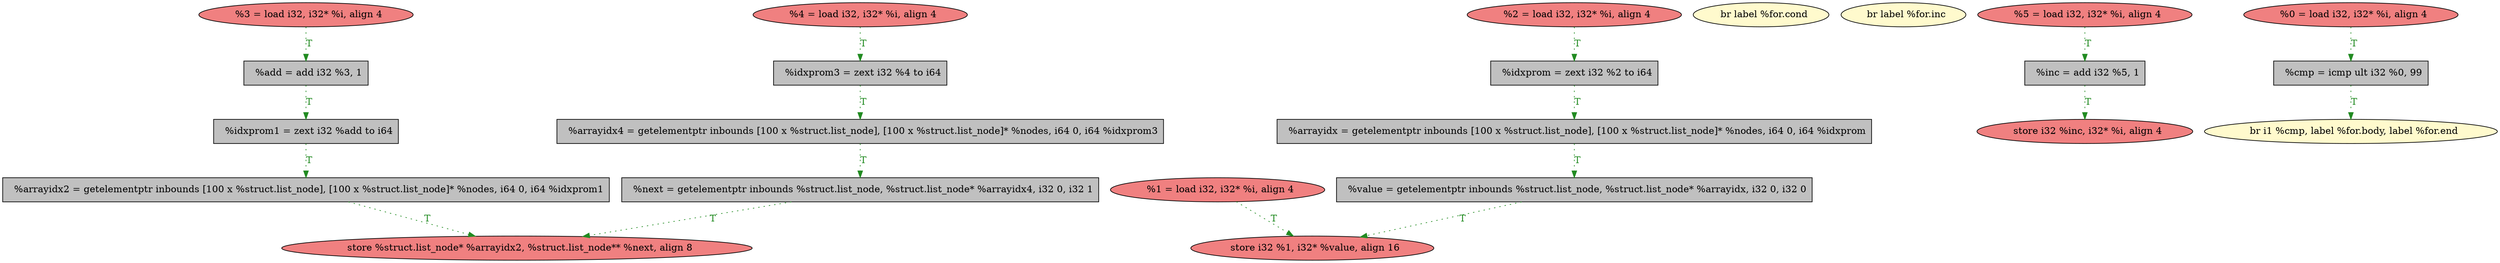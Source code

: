 
digraph G {


node733 [fillcolor=lightcoral,label="  %3 = load i32, i32* %i, align 4",shape=ellipse,style=filled ]
node732 [fillcolor=grey,label="  %idxprom = zext i32 %2 to i64",shape=rectangle,style=filled ]
node731 [fillcolor=lemonchiffon,label="  br label %for.cond",shape=ellipse,style=filled ]
node730 [fillcolor=grey,label="  %arrayidx2 = getelementptr inbounds [100 x %struct.list_node], [100 x %struct.list_node]* %nodes, i64 0, i64 %idxprom1",shape=rectangle,style=filled ]
node716 [fillcolor=grey,label="  %next = getelementptr inbounds %struct.list_node, %struct.list_node* %arrayidx4, i32 0, i32 1",shape=rectangle,style=filled ]
node714 [fillcolor=lemonchiffon,label="  br label %for.inc",shape=ellipse,style=filled ]
node717 [fillcolor=grey,label="  %idxprom3 = zext i32 %4 to i64",shape=rectangle,style=filled ]
node724 [fillcolor=lightcoral,label="  store i32 %1, i32* %value, align 16",shape=ellipse,style=filled ]
node712 [fillcolor=grey,label="  %inc = add i32 %5, 1",shape=rectangle,style=filled ]
node728 [fillcolor=grey,label="  %add = add i32 %3, 1",shape=rectangle,style=filled ]
node723 [fillcolor=lightcoral,label="  store i32 %inc, i32* %i, align 4",shape=ellipse,style=filled ]
node715 [fillcolor=lightcoral,label="  store %struct.list_node* %arrayidx2, %struct.list_node** %next, align 8",shape=ellipse,style=filled ]
node713 [fillcolor=lightcoral,label="  %5 = load i32, i32* %i, align 4",shape=ellipse,style=filled ]
node722 [fillcolor=grey,label="  %value = getelementptr inbounds %struct.list_node, %struct.list_node* %arrayidx, i32 0, i32 0",shape=rectangle,style=filled ]
node718 [fillcolor=lightcoral,label="  %1 = load i32, i32* %i, align 4",shape=ellipse,style=filled ]
node734 [fillcolor=lightcoral,label="  %4 = load i32, i32* %i, align 4",shape=ellipse,style=filled ]
node729 [fillcolor=grey,label="  %idxprom1 = zext i32 %add to i64",shape=rectangle,style=filled ]
node727 [fillcolor=grey,label="  %arrayidx4 = getelementptr inbounds [100 x %struct.list_node], [100 x %struct.list_node]* %nodes, i64 0, i64 %idxprom3",shape=rectangle,style=filled ]
node719 [fillcolor=lightcoral,label="  %0 = load i32, i32* %i, align 4",shape=ellipse,style=filled ]
node720 [fillcolor=lightcoral,label="  %2 = load i32, i32* %i, align 4",shape=ellipse,style=filled ]
node725 [fillcolor=grey,label="  %arrayidx = getelementptr inbounds [100 x %struct.list_node], [100 x %struct.list_node]* %nodes, i64 0, i64 %idxprom",shape=rectangle,style=filled ]
node721 [fillcolor=grey,label="  %cmp = icmp ult i32 %0, 99",shape=rectangle,style=filled ]
node726 [fillcolor=lemonchiffon,label="  br i1 %cmp, label %for.body, label %for.end",shape=ellipse,style=filled ]

node729->node730 [style=dotted,color=forestgreen,label="T",fontcolor=forestgreen ]
node713->node712 [style=dotted,color=forestgreen,label="T",fontcolor=forestgreen ]
node721->node726 [style=dotted,color=forestgreen,label="T",fontcolor=forestgreen ]
node719->node721 [style=dotted,color=forestgreen,label="T",fontcolor=forestgreen ]
node712->node723 [style=dotted,color=forestgreen,label="T",fontcolor=forestgreen ]
node716->node715 [style=dotted,color=forestgreen,label="T",fontcolor=forestgreen ]
node717->node727 [style=dotted,color=forestgreen,label="T",fontcolor=forestgreen ]
node718->node724 [style=dotted,color=forestgreen,label="T",fontcolor=forestgreen ]
node720->node732 [style=dotted,color=forestgreen,label="T",fontcolor=forestgreen ]
node732->node725 [style=dotted,color=forestgreen,label="T",fontcolor=forestgreen ]
node730->node715 [style=dotted,color=forestgreen,label="T",fontcolor=forestgreen ]
node727->node716 [style=dotted,color=forestgreen,label="T",fontcolor=forestgreen ]
node733->node728 [style=dotted,color=forestgreen,label="T",fontcolor=forestgreen ]
node722->node724 [style=dotted,color=forestgreen,label="T",fontcolor=forestgreen ]
node734->node717 [style=dotted,color=forestgreen,label="T",fontcolor=forestgreen ]
node725->node722 [style=dotted,color=forestgreen,label="T",fontcolor=forestgreen ]
node728->node729 [style=dotted,color=forestgreen,label="T",fontcolor=forestgreen ]


}
